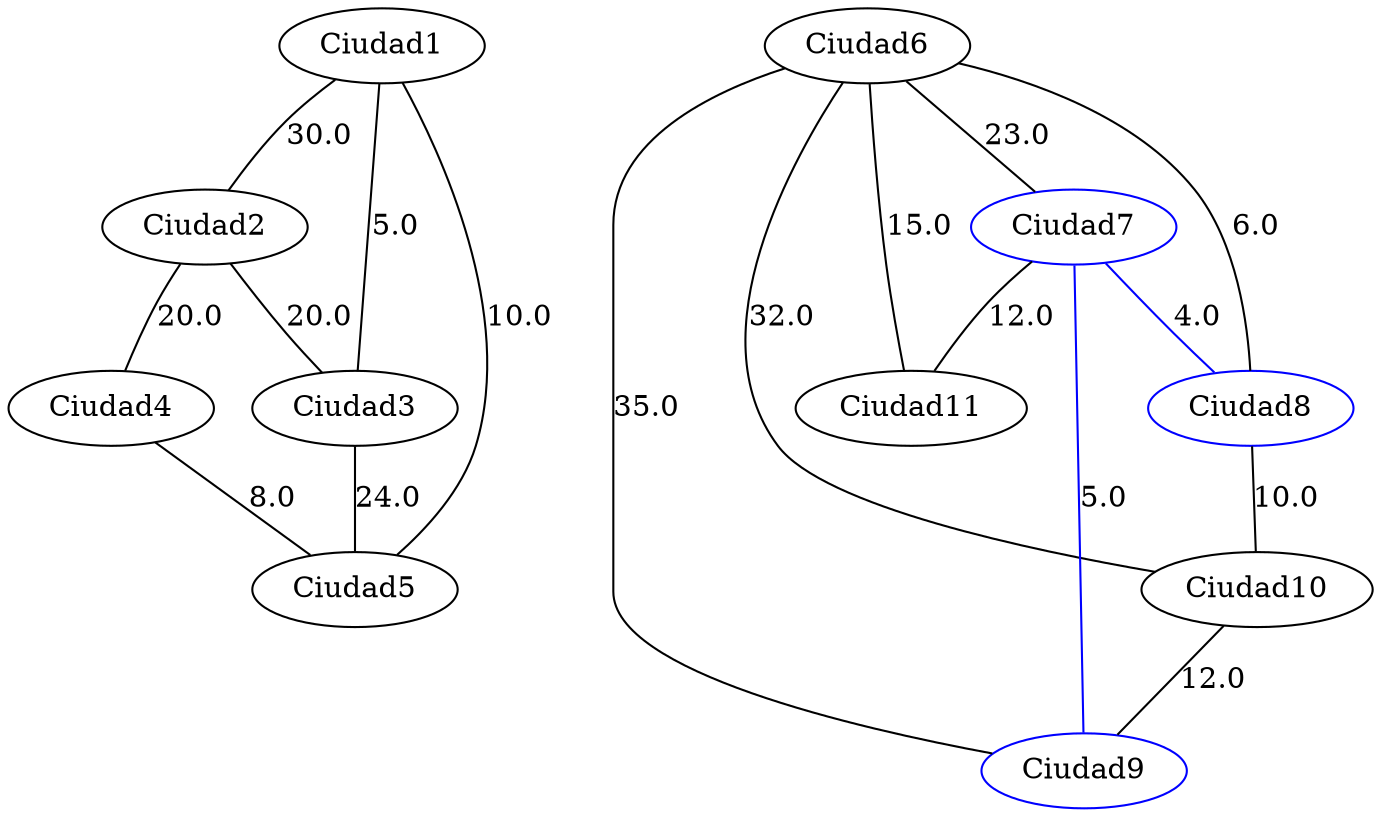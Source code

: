 strict graph G {
  1 [ label="Ciudad1" ];
  2 [ label="Ciudad2" ];
  3 [ label="Ciudad3" ];
  4 [ label="Ciudad4" ];
  5 [ label="Ciudad5" ];
  6 [ label="Ciudad6" ];
  7 [ color="blue" label="Ciudad7" ];
  8 [ color="blue" label="Ciudad8" ];
  9 [ color="blue" label="Ciudad9" ];
  10 [ label="Ciudad10" ];
  11 [ label="Ciudad11" ];
  1 -- 2 [ label="30.0" ];
  2 -- 3 [ label="20.0" ];
  3 -- 5 [ label="24.0" ];
  2 -- 4 [ label="20.0" ];
  4 -- 5 [ label="8.0" ];
  1 -- 3 [ label="5.0" ];
  5 -- 1 [ label="10.0" ];
  6 -- 8 [ label="6.0" ];
  9 -- 6 [ label="35.0" ];
  8 -- 10 [ label="10.0" ];
  10 -- 9 [ label="12.0" ];
  6 -- 10 [ label="32.0" ];
  6 -- 7 [ label="23.0" ];
  7 -- 9 [ color="blue" label="5.0" ];
  7 -- 11 [ label="12.0" ];
  11 -- 6 [ label="15.0" ];
  7 -- 8 [ color="blue" label="4.0" ];
}
